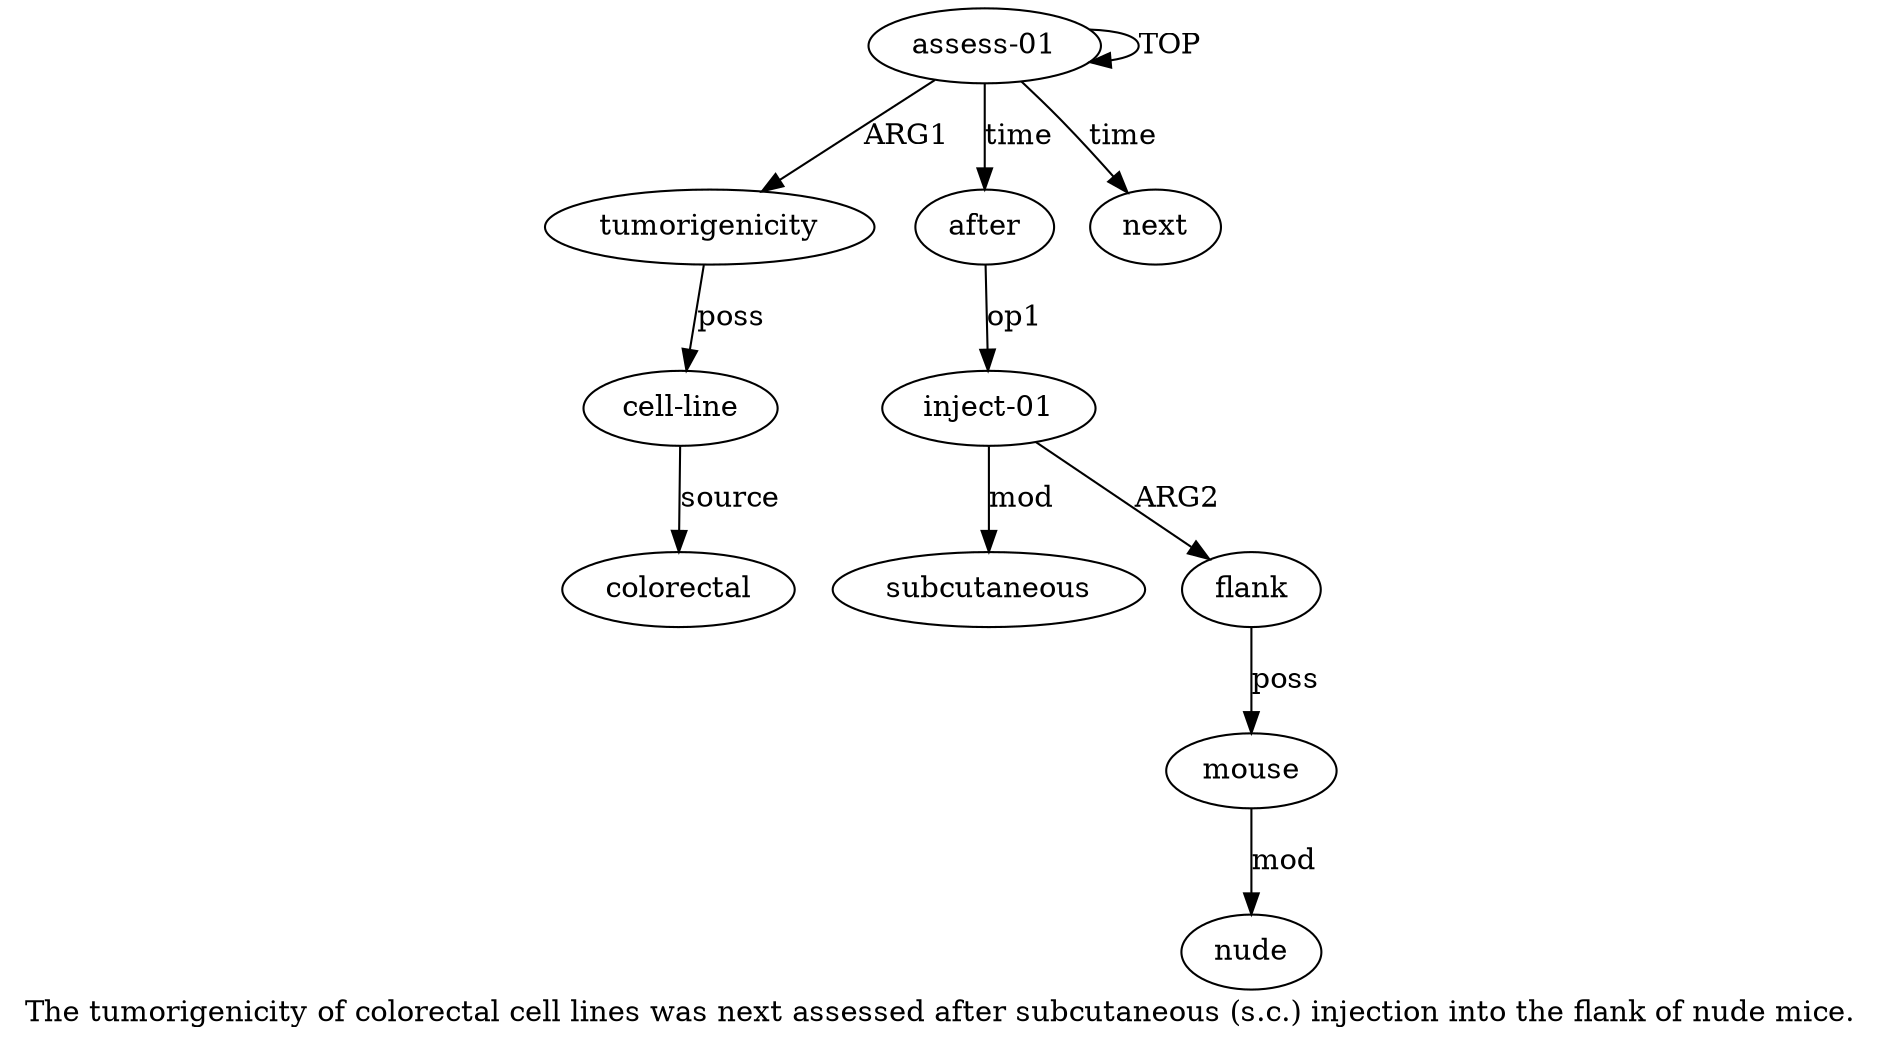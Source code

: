 digraph  {
	graph [label="The tumorigenicity of colorectal cell lines was next assessed after subcutaneous (s.c.) injection into the flank of nude mice."];
	node [label="\N"];
	a10	 [color=black,
		gold_ind=10,
		gold_label=subcutaneous,
		label=subcutaneous,
		test_ind=10,
		test_label=subcutaneous];
	a1	 [color=black,
		gold_ind=1,
		gold_label=tumorigenicity,
		label=tumorigenicity,
		test_ind=1,
		test_label=tumorigenicity];
	a2	 [color=black,
		gold_ind=2,
		gold_label="cell-line",
		label="cell-line",
		test_ind=2,
		test_label="cell-line"];
	a1 -> a2 [key=0,
	color=black,
	gold_label=poss,
	label=poss,
	test_label=poss];
a0 [color=black,
	gold_ind=0,
	gold_label="assess-01",
	label="assess-01",
	test_ind=0,
	test_label="assess-01"];
a0 -> a1 [key=0,
color=black,
gold_label=ARG1,
label=ARG1,
test_label=ARG1];
a0 -> a0 [key=0,
color=black,
gold_label=TOP,
label=TOP,
test_label=TOP];
a5 [color=black,
gold_ind=5,
gold_label=after,
label=after,
test_ind=5,
test_label=after];
a0 -> a5 [key=0,
color=black,
gold_label=time,
label=time,
test_label=time];
a4 [color=black,
gold_ind=4,
gold_label=next,
label=next,
test_ind=4,
test_label=next];
a0 -> a4 [key=0,
color=black,
gold_label=time,
label=time,
test_label=time];
a3 [color=black,
gold_ind=3,
gold_label=colorectal,
label=colorectal,
test_ind=3,
test_label=colorectal];
a2 -> a3 [key=0,
color=black,
gold_label=source,
label=source,
test_label=source];
a6 [color=black,
gold_ind=6,
gold_label="inject-01",
label="inject-01",
test_ind=6,
test_label="inject-01"];
a5 -> a6 [key=0,
color=black,
gold_label=op1,
label=op1,
test_label=op1];
a7 [color=black,
gold_ind=7,
gold_label=flank,
label=flank,
test_ind=7,
test_label=flank];
a8 [color=black,
gold_ind=8,
gold_label=mouse,
label=mouse,
test_ind=8,
test_label=mouse];
a7 -> a8 [key=0,
color=black,
gold_label=poss,
label=poss,
test_label=poss];
a6 -> a10 [key=0,
color=black,
gold_label=mod,
label=mod,
test_label=mod];
a6 -> a7 [key=0,
color=black,
gold_label=ARG2,
label=ARG2,
test_label=ARG2];
a9 [color=black,
gold_ind=9,
gold_label=nude,
label=nude,
test_ind=9,
test_label=nude];
a8 -> a9 [key=0,
color=black,
gold_label=mod,
label=mod,
test_label=mod];
}
